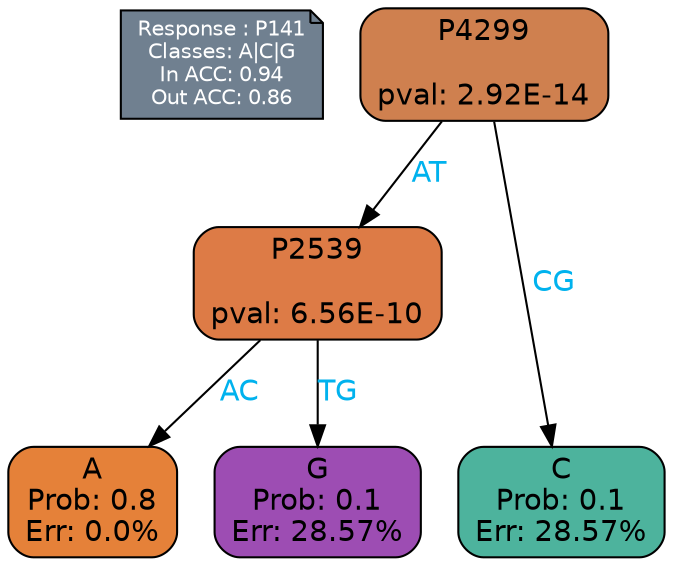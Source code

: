 digraph Tree {
node [shape=box, style="filled, rounded", color="black", fontname=helvetica] ;
graph [ranksep=equally, splines=polylines, bgcolor=transparent, dpi=600] ;
edge [fontname=helvetica] ;
LEGEND [label="Response : P141
Classes: A|C|G
In ACC: 0.94
Out ACC: 0.86
",shape=note,align=left,style=filled,fillcolor="slategray",fontcolor="white",fontsize=10];1 [label="P4299

pval: 2.92E-14", fillcolor="#cf804f"] ;
2 [label="P2539

pval: 6.56E-10", fillcolor="#dd7b46"] ;
3 [label="A
Prob: 0.8
Err: 0.0%", fillcolor="#e58139"] ;
4 [label="G
Prob: 0.1
Err: 28.57%", fillcolor="#9d4db3"] ;
5 [label="C
Prob: 0.1
Err: 28.57%", fillcolor="#4db39d"] ;
1 -> 2 [label="AT",fontcolor=deepskyblue2] ;
1 -> 5 [label="CG",fontcolor=deepskyblue2] ;
2 -> 3 [label="AC",fontcolor=deepskyblue2] ;
2 -> 4 [label="TG",fontcolor=deepskyblue2] ;
{rank = same; 3;4;5;}{rank = same; LEGEND;1;}}